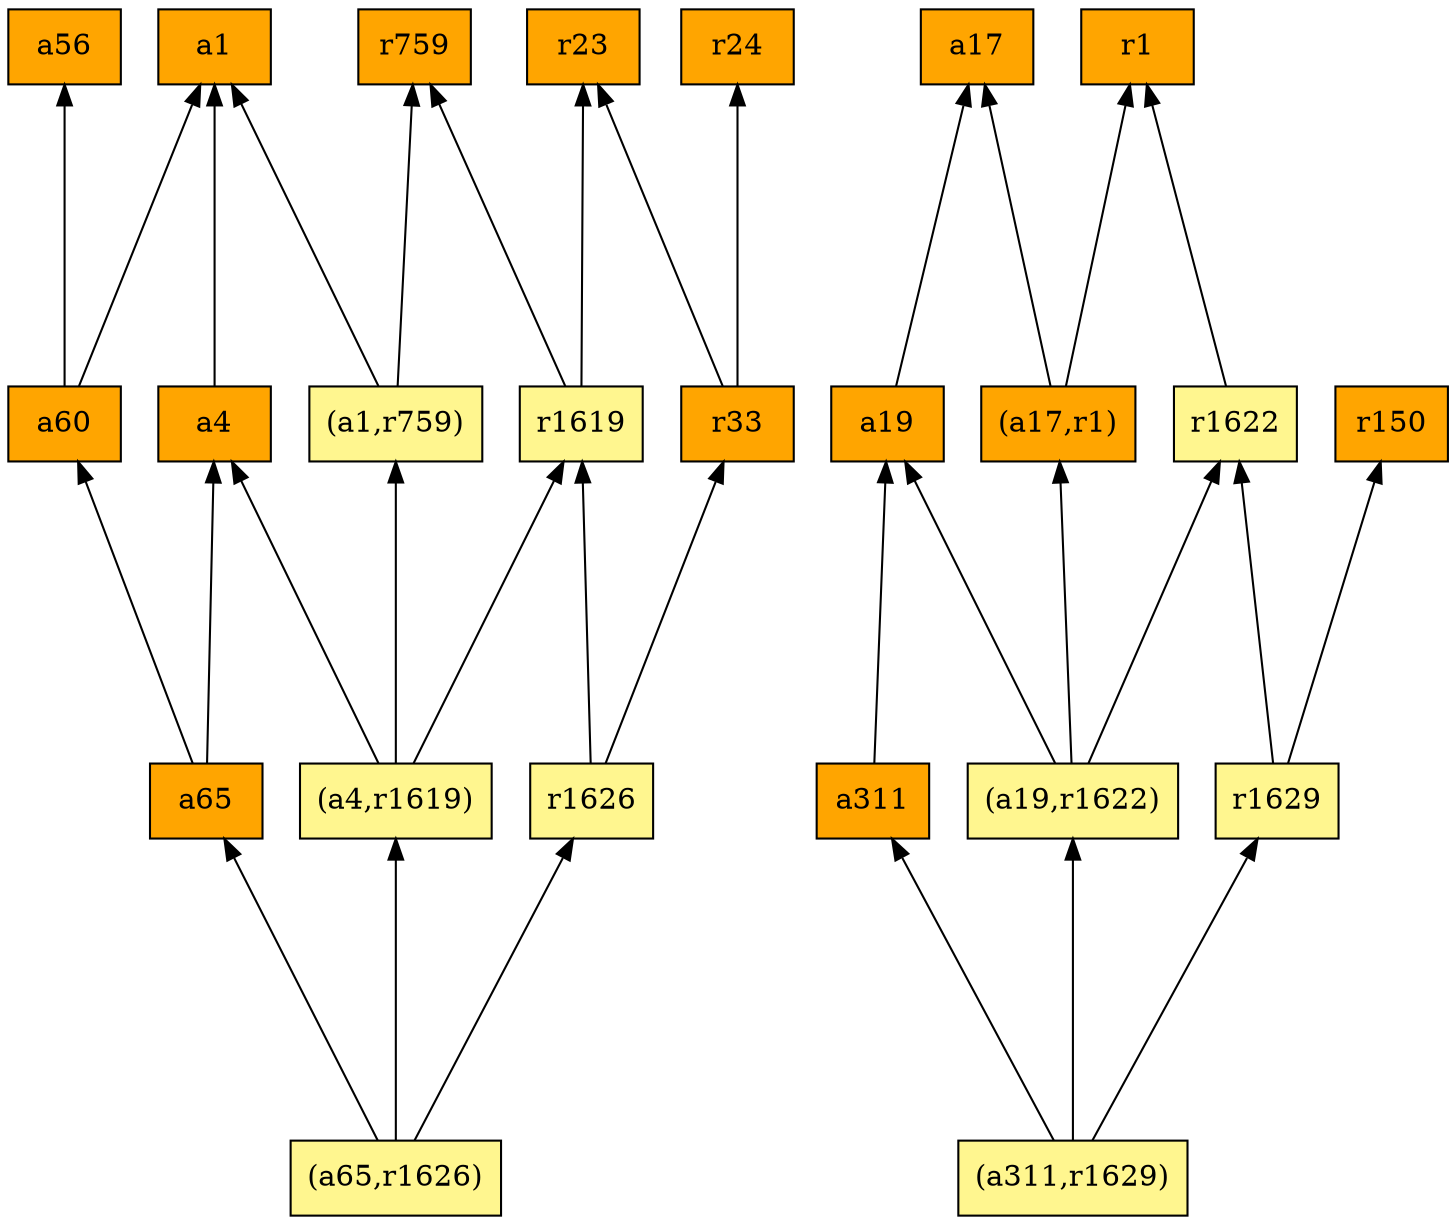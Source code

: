 digraph G {
rankdir=BT;ranksep="2.0";
"r1619" [shape=record,fillcolor=khaki1,style=filled,label="{r1619}"];
"a311" [shape=record,fillcolor=orange,style=filled,label="{a311}"];
"a56" [shape=record,fillcolor=orange,style=filled,label="{a56}"];
"a17" [shape=record,fillcolor=orange,style=filled,label="{a17}"];
"a65" [shape=record,fillcolor=orange,style=filled,label="{a65}"];
"r1626" [shape=record,fillcolor=khaki1,style=filled,label="{r1626}"];
"r150" [shape=record,fillcolor=orange,style=filled,label="{r150}"];
"(a311,r1629)" [shape=record,fillcolor=khaki1,style=filled,label="{(a311,r1629)}"];
"r759" [shape=record,fillcolor=orange,style=filled,label="{r759}"];
"(a17,r1)" [shape=record,fillcolor=orange,style=filled,label="{(a17,r1)}"];
"r1629" [shape=record,fillcolor=khaki1,style=filled,label="{r1629}"];
"a1" [shape=record,fillcolor=orange,style=filled,label="{a1}"];
"(a1,r759)" [shape=record,fillcolor=khaki1,style=filled,label="{(a1,r759)}"];
"(a19,r1622)" [shape=record,fillcolor=khaki1,style=filled,label="{(a19,r1622)}"];
"a60" [shape=record,fillcolor=orange,style=filled,label="{a60}"];
"(a4,r1619)" [shape=record,fillcolor=khaki1,style=filled,label="{(a4,r1619)}"];
"a4" [shape=record,fillcolor=orange,style=filled,label="{a4}"];
"r24" [shape=record,fillcolor=orange,style=filled,label="{r24}"];
"r1622" [shape=record,fillcolor=khaki1,style=filled,label="{r1622}"];
"r23" [shape=record,fillcolor=orange,style=filled,label="{r23}"];
"r33" [shape=record,fillcolor=orange,style=filled,label="{r33}"];
"a19" [shape=record,fillcolor=orange,style=filled,label="{a19}"];
"r1" [shape=record,fillcolor=orange,style=filled,label="{r1}"];
"(a65,r1626)" [shape=record,fillcolor=khaki1,style=filled,label="{(a65,r1626)}"];
"r1619" -> "r759"
"r1619" -> "r23"
"a311" -> "a19"
"a65" -> "a60"
"a65" -> "a4"
"r1626" -> "r1619"
"r1626" -> "r33"
"(a311,r1629)" -> "a311"
"(a311,r1629)" -> "r1629"
"(a311,r1629)" -> "(a19,r1622)"
"(a17,r1)" -> "r1"
"(a17,r1)" -> "a17"
"r1629" -> "r1622"
"r1629" -> "r150"
"(a1,r759)" -> "a1"
"(a1,r759)" -> "r759"
"(a19,r1622)" -> "a19"
"(a19,r1622)" -> "r1622"
"(a19,r1622)" -> "(a17,r1)"
"a60" -> "a1"
"a60" -> "a56"
"(a4,r1619)" -> "a4"
"(a4,r1619)" -> "r1619"
"(a4,r1619)" -> "(a1,r759)"
"a4" -> "a1"
"r1622" -> "r1"
"r33" -> "r24"
"r33" -> "r23"
"a19" -> "a17"
"(a65,r1626)" -> "r1626"
"(a65,r1626)" -> "a65"
"(a65,r1626)" -> "(a4,r1619)"
}